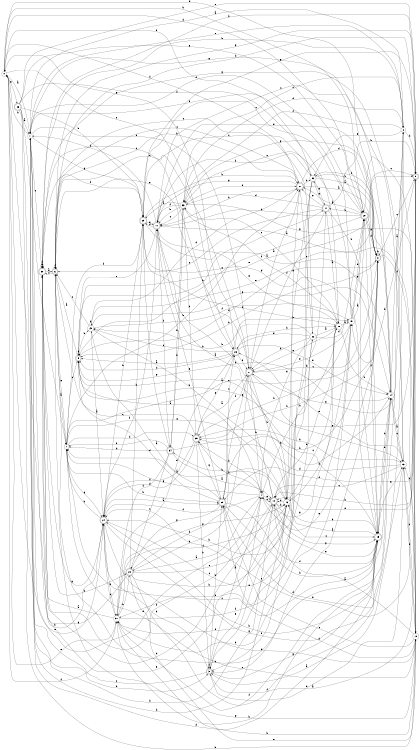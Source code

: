 digraph n30_10 {
__start0 [label="" shape="none"];

rankdir=LR;
size="8,5";

s0 [style="filled", color="black", fillcolor="white" shape="circle", label="0"];
s1 [style="filled", color="black", fillcolor="white" shape="circle", label="1"];
s2 [style="filled", color="black", fillcolor="white" shape="circle", label="2"];
s3 [style="rounded,filled", color="black", fillcolor="white" shape="doublecircle", label="3"];
s4 [style="filled", color="black", fillcolor="white" shape="circle", label="4"];
s5 [style="rounded,filled", color="black", fillcolor="white" shape="doublecircle", label="5"];
s6 [style="rounded,filled", color="black", fillcolor="white" shape="doublecircle", label="6"];
s7 [style="filled", color="black", fillcolor="white" shape="circle", label="7"];
s8 [style="rounded,filled", color="black", fillcolor="white" shape="doublecircle", label="8"];
s9 [style="rounded,filled", color="black", fillcolor="white" shape="doublecircle", label="9"];
s10 [style="rounded,filled", color="black", fillcolor="white" shape="doublecircle", label="10"];
s11 [style="rounded,filled", color="black", fillcolor="white" shape="doublecircle", label="11"];
s12 [style="filled", color="black", fillcolor="white" shape="circle", label="12"];
s13 [style="filled", color="black", fillcolor="white" shape="circle", label="13"];
s14 [style="filled", color="black", fillcolor="white" shape="circle", label="14"];
s15 [style="rounded,filled", color="black", fillcolor="white" shape="doublecircle", label="15"];
s16 [style="filled", color="black", fillcolor="white" shape="circle", label="16"];
s17 [style="rounded,filled", color="black", fillcolor="white" shape="doublecircle", label="17"];
s18 [style="filled", color="black", fillcolor="white" shape="circle", label="18"];
s19 [style="filled", color="black", fillcolor="white" shape="circle", label="19"];
s20 [style="rounded,filled", color="black", fillcolor="white" shape="doublecircle", label="20"];
s21 [style="rounded,filled", color="black", fillcolor="white" shape="doublecircle", label="21"];
s22 [style="filled", color="black", fillcolor="white" shape="circle", label="22"];
s23 [style="filled", color="black", fillcolor="white" shape="circle", label="23"];
s24 [style="rounded,filled", color="black", fillcolor="white" shape="doublecircle", label="24"];
s25 [style="rounded,filled", color="black", fillcolor="white" shape="doublecircle", label="25"];
s26 [style="rounded,filled", color="black", fillcolor="white" shape="doublecircle", label="26"];
s27 [style="rounded,filled", color="black", fillcolor="white" shape="doublecircle", label="27"];
s28 [style="rounded,filled", color="black", fillcolor="white" shape="doublecircle", label="28"];
s29 [style="rounded,filled", color="black", fillcolor="white" shape="doublecircle", label="29"];
s30 [style="rounded,filled", color="black", fillcolor="white" shape="doublecircle", label="30"];
s31 [style="filled", color="black", fillcolor="white" shape="circle", label="31"];
s32 [style="filled", color="black", fillcolor="white" shape="circle", label="32"];
s33 [style="filled", color="black", fillcolor="white" shape="circle", label="33"];
s34 [style="rounded,filled", color="black", fillcolor="white" shape="doublecircle", label="34"];
s35 [style="rounded,filled", color="black", fillcolor="white" shape="doublecircle", label="35"];
s36 [style="rounded,filled", color="black", fillcolor="white" shape="doublecircle", label="36"];
s0 -> s1 [label="a"];
s0 -> s24 [label="b"];
s0 -> s26 [label="c"];
s0 -> s20 [label="d"];
s0 -> s32 [label="e"];
s0 -> s31 [label="f"];
s0 -> s36 [label="g"];
s0 -> s20 [label="h"];
s1 -> s2 [label="a"];
s1 -> s3 [label="b"];
s1 -> s30 [label="c"];
s1 -> s27 [label="d"];
s1 -> s2 [label="e"];
s1 -> s20 [label="f"];
s1 -> s29 [label="g"];
s1 -> s0 [label="h"];
s2 -> s3 [label="a"];
s2 -> s30 [label="b"];
s2 -> s33 [label="c"];
s2 -> s33 [label="d"];
s2 -> s32 [label="e"];
s2 -> s33 [label="f"];
s2 -> s27 [label="g"];
s2 -> s9 [label="h"];
s3 -> s4 [label="a"];
s3 -> s24 [label="b"];
s3 -> s1 [label="c"];
s3 -> s13 [label="d"];
s3 -> s4 [label="e"];
s3 -> s3 [label="f"];
s3 -> s15 [label="g"];
s3 -> s25 [label="h"];
s4 -> s5 [label="a"];
s4 -> s35 [label="b"];
s4 -> s10 [label="c"];
s4 -> s1 [label="d"];
s4 -> s10 [label="e"];
s4 -> s24 [label="f"];
s4 -> s7 [label="g"];
s4 -> s35 [label="h"];
s5 -> s6 [label="a"];
s5 -> s17 [label="b"];
s5 -> s15 [label="c"];
s5 -> s5 [label="d"];
s5 -> s9 [label="e"];
s5 -> s8 [label="f"];
s5 -> s13 [label="g"];
s5 -> s23 [label="h"];
s6 -> s7 [label="a"];
s6 -> s15 [label="b"];
s6 -> s27 [label="c"];
s6 -> s30 [label="d"];
s6 -> s7 [label="e"];
s6 -> s6 [label="f"];
s6 -> s9 [label="g"];
s6 -> s21 [label="h"];
s7 -> s8 [label="a"];
s7 -> s21 [label="b"];
s7 -> s5 [label="c"];
s7 -> s35 [label="d"];
s7 -> s16 [label="e"];
s7 -> s29 [label="f"];
s7 -> s24 [label="g"];
s7 -> s25 [label="h"];
s8 -> s0 [label="a"];
s8 -> s5 [label="b"];
s8 -> s9 [label="c"];
s8 -> s3 [label="d"];
s8 -> s4 [label="e"];
s8 -> s12 [label="f"];
s8 -> s33 [label="g"];
s8 -> s8 [label="h"];
s9 -> s3 [label="a"];
s9 -> s10 [label="b"];
s9 -> s24 [label="c"];
s9 -> s6 [label="d"];
s9 -> s10 [label="e"];
s9 -> s25 [label="f"];
s9 -> s29 [label="g"];
s9 -> s19 [label="h"];
s10 -> s11 [label="a"];
s10 -> s34 [label="b"];
s10 -> s15 [label="c"];
s10 -> s16 [label="d"];
s10 -> s30 [label="e"];
s10 -> s30 [label="f"];
s10 -> s15 [label="g"];
s10 -> s1 [label="h"];
s11 -> s12 [label="a"];
s11 -> s16 [label="b"];
s11 -> s13 [label="c"];
s11 -> s29 [label="d"];
s11 -> s5 [label="e"];
s11 -> s34 [label="f"];
s11 -> s18 [label="g"];
s11 -> s1 [label="h"];
s12 -> s10 [label="a"];
s12 -> s13 [label="b"];
s12 -> s25 [label="c"];
s12 -> s25 [label="d"];
s12 -> s7 [label="e"];
s12 -> s13 [label="f"];
s12 -> s6 [label="g"];
s12 -> s31 [label="h"];
s13 -> s14 [label="a"];
s13 -> s25 [label="b"];
s13 -> s10 [label="c"];
s13 -> s35 [label="d"];
s13 -> s26 [label="e"];
s13 -> s12 [label="f"];
s13 -> s30 [label="g"];
s13 -> s35 [label="h"];
s14 -> s2 [label="a"];
s14 -> s5 [label="b"];
s14 -> s13 [label="c"];
s14 -> s15 [label="d"];
s14 -> s11 [label="e"];
s14 -> s32 [label="f"];
s14 -> s1 [label="g"];
s14 -> s24 [label="h"];
s15 -> s16 [label="a"];
s15 -> s16 [label="b"];
s15 -> s7 [label="c"];
s15 -> s14 [label="d"];
s15 -> s10 [label="e"];
s15 -> s31 [label="f"];
s15 -> s13 [label="g"];
s15 -> s31 [label="h"];
s16 -> s7 [label="a"];
s16 -> s17 [label="b"];
s16 -> s18 [label="c"];
s16 -> s10 [label="d"];
s16 -> s3 [label="e"];
s16 -> s31 [label="f"];
s16 -> s21 [label="g"];
s16 -> s1 [label="h"];
s17 -> s18 [label="a"];
s17 -> s15 [label="b"];
s17 -> s6 [label="c"];
s17 -> s33 [label="d"];
s17 -> s21 [label="e"];
s17 -> s27 [label="f"];
s17 -> s32 [label="g"];
s17 -> s9 [label="h"];
s18 -> s19 [label="a"];
s18 -> s14 [label="b"];
s18 -> s33 [label="c"];
s18 -> s10 [label="d"];
s18 -> s27 [label="e"];
s18 -> s33 [label="f"];
s18 -> s4 [label="g"];
s18 -> s4 [label="h"];
s19 -> s20 [label="a"];
s19 -> s20 [label="b"];
s19 -> s33 [label="c"];
s19 -> s16 [label="d"];
s19 -> s27 [label="e"];
s19 -> s1 [label="f"];
s19 -> s20 [label="g"];
s19 -> s35 [label="h"];
s20 -> s21 [label="a"];
s20 -> s17 [label="b"];
s20 -> s12 [label="c"];
s20 -> s8 [label="d"];
s20 -> s5 [label="e"];
s20 -> s15 [label="f"];
s20 -> s8 [label="g"];
s20 -> s11 [label="h"];
s21 -> s15 [label="a"];
s21 -> s11 [label="b"];
s21 -> s6 [label="c"];
s21 -> s8 [label="d"];
s21 -> s22 [label="e"];
s21 -> s0 [label="f"];
s21 -> s11 [label="g"];
s21 -> s32 [label="h"];
s22 -> s18 [label="a"];
s22 -> s23 [label="b"];
s22 -> s6 [label="c"];
s22 -> s20 [label="d"];
s22 -> s26 [label="e"];
s22 -> s31 [label="f"];
s22 -> s4 [label="g"];
s22 -> s27 [label="h"];
s23 -> s24 [label="a"];
s23 -> s16 [label="b"];
s23 -> s6 [label="c"];
s23 -> s21 [label="d"];
s23 -> s9 [label="e"];
s23 -> s19 [label="f"];
s23 -> s14 [label="g"];
s23 -> s23 [label="h"];
s24 -> s25 [label="a"];
s24 -> s7 [label="b"];
s24 -> s22 [label="c"];
s24 -> s12 [label="d"];
s24 -> s0 [label="e"];
s24 -> s11 [label="f"];
s24 -> s14 [label="g"];
s24 -> s31 [label="h"];
s25 -> s23 [label="a"];
s25 -> s8 [label="b"];
s25 -> s26 [label="c"];
s25 -> s5 [label="d"];
s25 -> s11 [label="e"];
s25 -> s15 [label="f"];
s25 -> s28 [label="g"];
s25 -> s15 [label="h"];
s26 -> s5 [label="a"];
s26 -> s19 [label="b"];
s26 -> s23 [label="c"];
s26 -> s5 [label="d"];
s26 -> s14 [label="e"];
s26 -> s27 [label="f"];
s26 -> s0 [label="g"];
s26 -> s18 [label="h"];
s27 -> s21 [label="a"];
s27 -> s16 [label="b"];
s27 -> s8 [label="c"];
s27 -> s28 [label="d"];
s27 -> s6 [label="e"];
s27 -> s25 [label="f"];
s27 -> s9 [label="g"];
s27 -> s4 [label="h"];
s28 -> s4 [label="a"];
s28 -> s16 [label="b"];
s28 -> s16 [label="c"];
s28 -> s27 [label="d"];
s28 -> s12 [label="e"];
s28 -> s2 [label="f"];
s28 -> s1 [label="g"];
s28 -> s29 [label="h"];
s29 -> s14 [label="a"];
s29 -> s21 [label="b"];
s29 -> s20 [label="c"];
s29 -> s18 [label="d"];
s29 -> s11 [label="e"];
s29 -> s30 [label="f"];
s29 -> s15 [label="g"];
s29 -> s24 [label="h"];
s30 -> s6 [label="a"];
s30 -> s9 [label="b"];
s30 -> s26 [label="c"];
s30 -> s10 [label="d"];
s30 -> s30 [label="e"];
s30 -> s30 [label="f"];
s30 -> s24 [label="g"];
s30 -> s28 [label="h"];
s31 -> s30 [label="a"];
s31 -> s19 [label="b"];
s31 -> s24 [label="c"];
s31 -> s26 [label="d"];
s31 -> s0 [label="e"];
s31 -> s19 [label="f"];
s31 -> s16 [label="g"];
s31 -> s28 [label="h"];
s32 -> s8 [label="a"];
s32 -> s8 [label="b"];
s32 -> s29 [label="c"];
s32 -> s31 [label="d"];
s32 -> s3 [label="e"];
s32 -> s11 [label="f"];
s32 -> s17 [label="g"];
s32 -> s24 [label="h"];
s33 -> s29 [label="a"];
s33 -> s34 [label="b"];
s33 -> s11 [label="c"];
s33 -> s35 [label="d"];
s33 -> s21 [label="e"];
s33 -> s11 [label="f"];
s33 -> s12 [label="g"];
s33 -> s11 [label="h"];
s34 -> s10 [label="a"];
s34 -> s33 [label="b"];
s34 -> s28 [label="c"];
s34 -> s7 [label="d"];
s34 -> s7 [label="e"];
s34 -> s31 [label="f"];
s34 -> s29 [label="g"];
s34 -> s14 [label="h"];
s35 -> s27 [label="a"];
s35 -> s3 [label="b"];
s35 -> s6 [label="c"];
s35 -> s24 [label="d"];
s35 -> s26 [label="e"];
s35 -> s24 [label="f"];
s35 -> s25 [label="g"];
s35 -> s8 [label="h"];
s36 -> s1 [label="a"];
s36 -> s12 [label="b"];
s36 -> s7 [label="c"];
s36 -> s15 [label="d"];
s36 -> s9 [label="e"];
s36 -> s18 [label="f"];
s36 -> s20 [label="g"];
s36 -> s29 [label="h"];

}